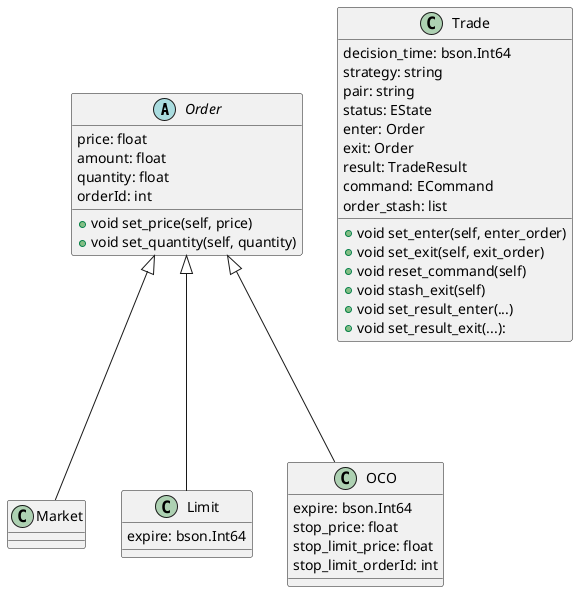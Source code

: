 
@startuml

abstract class Order {
    price: float
    amount: float
    quantity: float
    orderId: int

    +void set_price(self, price)
    +void set_quantity(self, quantity)
}

class Market {
}

class Limit {
    expire: bson.Int64  
}

class OCO {
    expire: bson.Int64
    stop_price: float
    stop_limit_price: float
    stop_limit_orderId: int 
}


class Trade {
    decision_time: bson.Int64
    strategy: string
    pair: string
    status: EState
    enter: Order
    exit: Order
    result: TradeResult
    command: ECommand
    order_stash: list
    +void set_enter(self, enter_order)
    +void set_exit(self, exit_order)
    +void reset_command(self)
    +void stash_exit(self)
    +void set_result_enter(...)
    +void set_result_exit(...):
}

Order <|--- Market
Order <|--- Limit
Order <|--- OCO

@enduml


1. This object is created once when the "ENTER" decision is made with certain conditions.
  1.1 If no enter decision is made, then the [pair1] object will not be created at all
  1.2 If an [pair] object is created for the first time then the status is "created".

2. It is sent to the Broker to place the order. 
3. It is saved to the "Live Trade DB" to keep track.
  3.1 If the status is "created" and oder is placed successfully(verified from broker)
4. In each cycle, the status of the [pair1] is updated by sync'ing with the Broker.
5. When the status is updated as "Closed", it is moved from "LTDB" to "HTDB" (Historical Trade DB)

NOTE: A TO should contain multiple orderId. Considering the fact that multiple entry/exit level might be possible in future,
	it might be better to have a list in lto['enter'][TYPE_LIMIT] that contains multiple 'entry_module' with orderId's in it.

MAIN MODULE:

  _id:                                              Gathered from the Binance Trade id

  NOTE: tradeid is removed from here since multile tradeid will be required

  action:                                           In case of an updatein decision, the action item can be added to the
                                                    lto and the action is executed.

    - cancel                                        Cancel lto
    - updated                                       Cancel and update
      - NOTE: In case of STAT_ENTER_EXP no need to update. Instead of update just cancel the current one and create a new trade.
      - if status:STAT_EXIT_EXP, it may cancel the old order(limit or oco) and create a new one with the current values
    - market_enter                                  Cancel the previous one and market enter
    - market_exit                                   Cancel the previous one and market exit
    - execute_exit                                  Place the exit order in the to

  status:
    Status of a trade object:
    - open_enter:                                   Trade is waiting to enter
    - partially_closed_enter:
    - enter_expire:           (Temporary State):    Trade enter time is expired, this will be converted to:
      - closed                                        Give up on the trade and execute cancel decision
      - open_enter                                    Give a change to to and postpone the expiration time
    - waiting_exit:           (Temporary State):    Enter is successful and the exit order is waiting to be placed
    - open_exit:                                    Trade is waiting to exit
    - partially_closed_exit:
    - exit_expire:            (Temporary State):    Trade exit time is expired
      - cancel                                        Market sell and exit
      - open_exit                                     Postpone the expiration time
      
    - closed:                                       Trade completed/canceled (Only way to go to [hist-trade])
  NOTE: Temporary states are only used to evaluate the status of the to by the algorithm it may decide, execute and update the status

Canceled
  If an Limit Order is partially filled than the rest is canceled. For the sake of simlicity(for now)
  In other words, both Canceled and Closed exist at the same time

ENTER MODULE:
  - Enter module tells how it is planned to enter
 - Default enter type is "limit"

EXIT MODULE:
  - Exit module tells how it is planned to exit
  - It contains either "oco" or "limit" or "market"
    - Priority: market > limit > oco:
    '''
    if market in keys:
      do market exit
    elif limit in keys:
      do limit exit
    elif oco in keys:
      do oco exit
    else
    '''

RESULT MODULE:
  - Result module tells you what actually happend
  
  - cause: main.status might be the same with cause such as STAT_CLOSED, STAT_ENTER_EXP, STAT_EXIT_EXP
    - closed: bought and sold successfully
    - enter_expire: buy limit order expired
    - exit_expire: not clear what to do
    - external: manual interventions

  - enter.type:
    - limit
    - market (TODO)

  - exit.type:
    - oco_limit                                         status:closed | cause:closed
    - oco_stoploss                                      status:closed | cause:closed
    - limit                                             status:closed | cause:closed
    - market                                            status:closed | cause:exit_expire

  amount: price * quantity

  Note: Enter and Exit modules are written once in the decision. They do no get updated.
  However, when buy or sell operations are done. Related information is gathered from the
  broker and written to the results. This approach enable us to compare the expectation
  and the reality,


Possible scenarios:
Enter Type            Exit Type
                                       /-----oco_limit
limit--------\         /-----oco------|
              |-------|-----limit      \-----oco_stoploss
market-------/         \-----market

NOTE: OCO has 2 orderId:
    - orderId: orderId of the orders with the type LIMIT_MAKER
    - stopLimit_orderId: orderId of the orders with the type STOP_LOSS_LIMIT